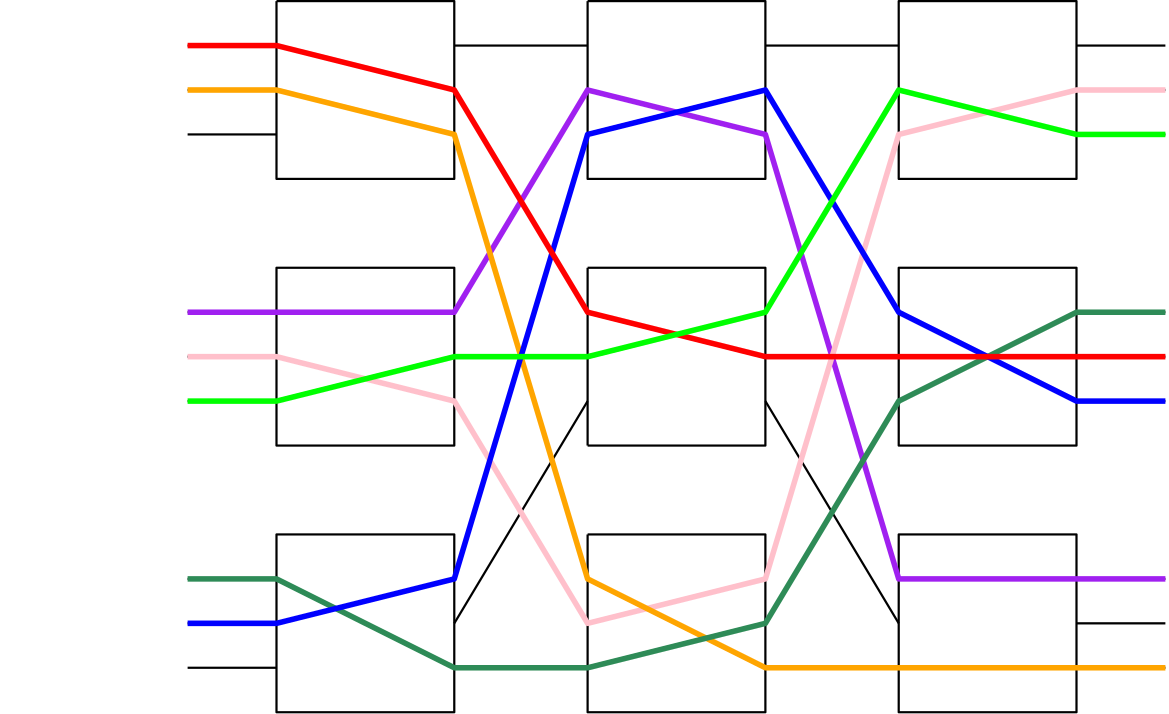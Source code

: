 <?xml version="1.0"?>
<!DOCTYPE ipe SYSTEM "ipe.dtd">
<ipe version="70107" creator="Ipe 7.1.10">
<info created="D:20160521200058" modified="D:20160523182255"/>
<ipestyle name="basic">
<symbol name="arrow/arc(spx)">
<path stroke="sym-stroke" fill="sym-stroke" pen="sym-pen">
0 0 m
-1 0.333 l
-1 -0.333 l
h
</path>
</symbol>
<symbol name="arrow/farc(spx)">
<path stroke="sym-stroke" fill="white" pen="sym-pen">
0 0 m
-1 0.333 l
-1 -0.333 l
h
</path>
</symbol>
<symbol name="arrow/ptarc(spx)">
<path stroke="sym-stroke" fill="sym-stroke" pen="sym-pen">
0 0 m
-1 0.333 l
-0.8 0 l
-1 -0.333 l
h
</path>
</symbol>
<symbol name="arrow/fptarc(spx)">
<path stroke="sym-stroke" fill="white" pen="sym-pen">
0 0 m
-1 0.333 l
-0.8 0 l
-1 -0.333 l
h
</path>
</symbol>
<symbol name="mark/circle(sx)" transformations="translations">
<path fill="sym-stroke">
0.6 0 0 0.6 0 0 e
0.4 0 0 0.4 0 0 e
</path>
</symbol>
<symbol name="mark/disk(sx)" transformations="translations">
<path fill="sym-stroke">
0.6 0 0 0.6 0 0 e
</path>
</symbol>
<symbol name="mark/fdisk(sfx)" transformations="translations">
<group>
<path fill="sym-fill">
0.5 0 0 0.5 0 0 e
</path>
<path fill="sym-stroke" fillrule="eofill">
0.6 0 0 0.6 0 0 e
0.4 0 0 0.4 0 0 e
</path>
</group>
</symbol>
<symbol name="mark/box(sx)" transformations="translations">
<path fill="sym-stroke" fillrule="eofill">
-0.6 -0.6 m
0.6 -0.6 l
0.6 0.6 l
-0.6 0.6 l
h
-0.4 -0.4 m
0.4 -0.4 l
0.4 0.4 l
-0.4 0.4 l
h
</path>
</symbol>
<symbol name="mark/square(sx)" transformations="translations">
<path fill="sym-stroke">
-0.6 -0.6 m
0.6 -0.6 l
0.6 0.6 l
-0.6 0.6 l
h
</path>
</symbol>
<symbol name="mark/fsquare(sfx)" transformations="translations">
<group>
<path fill="sym-fill">
-0.5 -0.5 m
0.5 -0.5 l
0.5 0.5 l
-0.5 0.5 l
h
</path>
<path fill="sym-stroke" fillrule="eofill">
-0.6 -0.6 m
0.6 -0.6 l
0.6 0.6 l
-0.6 0.6 l
h
-0.4 -0.4 m
0.4 -0.4 l
0.4 0.4 l
-0.4 0.4 l
h
</path>
</group>
</symbol>
<symbol name="mark/cross(sx)" transformations="translations">
<group>
<path fill="sym-stroke">
-0.43 -0.57 m
0.57 0.43 l
0.43 0.57 l
-0.57 -0.43 l
h
</path>
<path fill="sym-stroke">
-0.43 0.57 m
0.57 -0.43 l
0.43 -0.57 l
-0.57 0.43 l
h
</path>
</group>
</symbol>
<symbol name="arrow/fnormal(spx)">
<path stroke="sym-stroke" fill="white" pen="sym-pen">
0 0 m
-1 0.333 l
-1 -0.333 l
h
</path>
</symbol>
<symbol name="arrow/pointed(spx)">
<path stroke="sym-stroke" fill="sym-stroke" pen="sym-pen">
0 0 m
-1 0.333 l
-0.8 0 l
-1 -0.333 l
h
</path>
</symbol>
<symbol name="arrow/fpointed(spx)">
<path stroke="sym-stroke" fill="white" pen="sym-pen">
0 0 m
-1 0.333 l
-0.8 0 l
-1 -0.333 l
h
</path>
</symbol>
<symbol name="arrow/linear(spx)">
<path stroke="sym-stroke" pen="sym-pen">
-1 0.333 m
0 0 l
-1 -0.333 l
</path>
</symbol>
<symbol name="arrow/fdouble(spx)">
<path stroke="sym-stroke" fill="white" pen="sym-pen">
0 0 m
-1 0.333 l
-1 -0.333 l
h
-1 0 m
-2 0.333 l
-2 -0.333 l
h
</path>
</symbol>
<symbol name="arrow/double(spx)">
<path stroke="sym-stroke" fill="sym-stroke" pen="sym-pen">
0 0 m
-1 0.333 l
-1 -0.333 l
h
-1 0 m
-2 0.333 l
-2 -0.333 l
h
</path>
</symbol>
<pen name="heavier" value="0.8"/>
<pen name="fat" value="1.2"/>
<pen name="ultrafat" value="2"/>
<symbolsize name="large" value="5"/>
<symbolsize name="small" value="2"/>
<symbolsize name="tiny" value="1.1"/>
<arrowsize name="large" value="10"/>
<arrowsize name="small" value="5"/>
<arrowsize name="tiny" value="3"/>
<color name="red" value="1 0 0"/>
<color name="green" value="0 1 0"/>
<color name="blue" value="0 0 1"/>
<color name="yellow" value="1 1 0"/>
<color name="orange" value="1 0.647 0"/>
<color name="gold" value="1 0.843 0"/>
<color name="purple" value="0.627 0.125 0.941"/>
<color name="gray" value="0.745"/>
<color name="brown" value="0.647 0.165 0.165"/>
<color name="navy" value="0 0 0.502"/>
<color name="pink" value="1 0.753 0.796"/>
<color name="seagreen" value="0.18 0.545 0.341"/>
<color name="turquoise" value="0.251 0.878 0.816"/>
<color name="violet" value="0.933 0.51 0.933"/>
<color name="darkblue" value="0 0 0.545"/>
<color name="darkcyan" value="0 0.545 0.545"/>
<color name="darkgray" value="0.663"/>
<color name="darkgreen" value="0 0.392 0"/>
<color name="darkmagenta" value="0.545 0 0.545"/>
<color name="darkorange" value="1 0.549 0"/>
<color name="darkred" value="0.545 0 0"/>
<color name="lightblue" value="0.678 0.847 0.902"/>
<color name="lightcyan" value="0.878 1 1"/>
<color name="lightgray" value="0.827"/>
<color name="lightgreen" value="0.565 0.933 0.565"/>
<color name="lightyellow" value="1 1 0.878"/>
<dashstyle name="dashed" value="[4] 0"/>
<dashstyle name="dotted" value="[1 3] 0"/>
<dashstyle name="dash dotted" value="[4 2 1 2] 0"/>
<dashstyle name="dash dot dotted" value="[4 2 1 2 1 2] 0"/>
<textsize name="large" value="\large"/>
<textsize name="small" value="\small"/>
<textsize name="tiny" value="\tiny"/>
<textsize name="Large" value="\Large"/>
<textsize name="LARGE" value="\LARGE"/>
<textsize name="huge" value="\huge"/>
<textsize name="Huge" value="\Huge"/>
<textsize name="footnote" value="\footnotesize"/>
<textstyle name="center" begin="\begin{center}" end="\end{center}"/>
<textstyle name="itemize" begin="\begin{itemize}" end="\end{itemize}"/>
<textstyle name="item" begin="\begin{itemize}\item{}" end="\end{itemize}"/>
<gridsize name="4 pts" value="4"/>
<gridsize name="8 pts (~3 mm)" value="8"/>
<gridsize name="16 pts (~6 mm)" value="16"/>
<gridsize name="32 pts (~12 mm)" value="32"/>
<gridsize name="10 pts (~3.5 mm)" value="10"/>
<gridsize name="20 pts (~7 mm)" value="20"/>
<gridsize name="14 pts (~5 mm)" value="14"/>
<gridsize name="28 pts (~10 mm)" value="28"/>
<gridsize name="56 pts (~20 mm)" value="56"/>
<anglesize name="90 deg" value="90"/>
<anglesize name="60 deg" value="60"/>
<anglesize name="45 deg" value="45"/>
<anglesize name="30 deg" value="30"/>
<anglesize name="22.5 deg" value="22.5"/>
<opacity name="10%" value="0.1"/>
<opacity name="30%" value="0.3"/>
<opacity name="50%" value="0.5"/>
<opacity name="75%" value="0.75"/>
<tiling name="falling" angle="-60" step="4" width="1"/>
<tiling name="rising" angle="30" step="4" width="1"/>
</ipestyle>
<page>
<layer name="Blocks"/>
<layer name="Physical_connections"/>
<layer name="Colored_Irrelevant_Connections"/>
<layer name="Rerouted_connections"/>
<layer name="Connection_list"/>
<layer name="1-5_redone"/>
<layer name="8-6_redone"/>
<layer name="9-1_done"/>
<layer name="6-3_redone"/>
<layer name="4-7_redone"/>
<view layers="Blocks Physical_connections Colored_Irrelevant_Connections Rerouted_connections" active="Rerouted_connections"/>
<view layers="Blocks Physical_connections Colored_Irrelevant_Connections Connection_list" active="Connection_list"/>
<view layers="Blocks Physical_connections Colored_Irrelevant_Connections Connection_list 1-5_redone" active="4-7_redone"/>
<view layers="Blocks Physical_connections Colored_Irrelevant_Connections Connection_list 1-5_redone 8-6_redone" active="4-7_redone"/>
<view layers="Blocks Physical_connections Colored_Irrelevant_Connections Connection_list 1-5_redone 8-6_redone 9-1_done" active="4-7_redone"/>
<view layers="Blocks Physical_connections Colored_Irrelevant_Connections Connection_list 1-5_redone 8-6_redone 9-1_done 6-3_redone" active="4-7_redone"/>
<view layers="Blocks Physical_connections Colored_Irrelevant_Connections Connection_list 1-5_redone 8-6_redone 9-1_done 6-3_redone 4-7_redone" active="4-7_redone"/>
<path layer="Blocks" matrix="1 0 0 1 64 0" stroke="black" pen="0.8">
64 784 m
64 720 l
128 720 l
128 784 l
64 784 l
64 784 l
</path>
<path matrix="1 0 0 1 64 0" stroke="black" pen="0.8">
176 784 m
176 720 l
240 720 l
240 784 l
176 784 l
</path>
<path matrix="1 0 0 1 64 0" stroke="black" pen="0.8">
176 624 m
240 624 l
240 688 l
176 688 l
</path>
<path matrix="1 0 0 1 64 0" stroke="black" pen="0.8">
176 592 m
176 528 l
240 528 l
240 592 l
176 592 l
</path>
<path matrix="1 0 0 1 64 0" stroke="black" pen="0.8">
64 688 m
64 624 l
128 624 l
128 688 l
h
</path>
<path matrix="1 0 0 1 64 0" stroke="black" pen="0.8">
64 592 m
64 528 l
128 528 l
128 592 l
h
</path>
<path matrix="1 0 0 1 64 0" stroke="black" pen="0.8">
288 688 m
288 624 l
352 624 l
352 688 l
h
</path>
<path matrix="1 0 0 1 64 0" stroke="black" pen="0.8">
288 592 m
288 528 l
352 528 l
352 592 l
h
</path>
<path matrix="1 0 0 1 64 0" stroke="black" pen="0.8">
288 720 m
288 784 l
352 784 l
352 720 l
h
</path>
<path layer="Physical_connections" matrix="1 0 0 1 64 0" stroke="black" pen="0.8">
32 768 m
64 768 l
</path>
<path matrix="1 0 0 1 64 0" stroke="black" pen="0.8">
32 752 m
64 752 l
</path>
<path matrix="1 0 0 1 64 0" stroke="black" pen="0.8">
32 736 m
64 736 l
</path>
<path matrix="1 0 0 1 64 0" stroke="black" pen="0.8">
32 672 m
64 672 l
</path>
<path matrix="1 0 0 1 64 0" stroke="black" pen="0.8">
32 656 m
64 656 l
</path>
<path matrix="1 0 0 1 64 0" stroke="black" pen="0.8">
32 640 m
64 640 l
</path>
<path matrix="1 0 0 1 64 0" stroke="black" pen="0.8">
32 576 m
64 576 l
</path>
<path matrix="1 0 0 1 64 0" stroke="black" pen="0.8">
32 560 m
64 560 l
</path>
<path matrix="1 0 0 1 64 0" stroke="black" pen="0.8">
32 544 m
64 544 l
</path>
<path matrix="1 0 0 1 64 0" stroke="black" pen="0.8">
128 768 m
176 768 l
176 768 l
</path>
<path matrix="1 0 0 1 64 0" stroke="black" pen="0.8">
128 752 m
176 672 l
</path>
<path matrix="1 0 0 1 64 0" stroke="black" pen="0.8">
128 736 m
176 576 l
</path>
<path matrix="1 0 0 1 64 0" stroke="black" pen="0.8">
128 672 m
176 752 l
</path>
<path matrix="1 0 0 1 64 0" stroke="black" pen="0.8">
128 656 m
176 656 l
</path>
<path matrix="1 0 0 1 64 0" stroke="black" pen="0.8">
128 640 m
176 560 l
</path>
<path matrix="1 0 0 1 64 0" stroke="black" pen="0.8">
128 576 m
176 736 l
</path>
<path matrix="1 0 0 1 64 0" stroke="black" pen="0.8">
128 560 m
176 640 l
</path>
<path matrix="1 0 0 1 64 0" stroke="black" pen="0.8">
128 544 m
176 544 l
</path>
<path matrix="1 0 0 1 176 0" stroke="black" pen="0.8">
128 768 m
176 768 l
176 768 l
</path>
<path matrix="1 0 0 1 176 0" stroke="black" pen="0.8">
128 752 m
176 672 l
</path>
<path matrix="1 0 0 1 176 0" stroke="black" pen="0.8">
128 736 m
176 576 l
</path>
<path matrix="1 0 0 1 176 0" stroke="black" pen="0.8">
128 672 m
176 752 l
</path>
<path matrix="1 0 0 1 176 0" stroke="black" pen="0.8">
128 656 m
176 656 l
</path>
<path matrix="1 0 0 1 176 0" stroke="black" pen="0.8">
128 640 m
176 560 l
</path>
<path matrix="1 0 0 1 176 0" stroke="black" pen="0.8">
128 576 m
176 736 l
</path>
<path matrix="1 0 0 1 176 0" stroke="black" pen="0.8">
128 560 m
176 640 l
</path>
<path matrix="1 0 0 1 176 0" stroke="black" pen="0.8">
128 544 m
176 544 l
</path>
<path matrix="1 0 0 1 384 0" stroke="black" pen="0.8">
32 768 m
64 768 l
</path>
<path matrix="1 0 0 1 384 0" stroke="black" pen="0.8">
32 752 m
64 752 l
</path>
<path matrix="1 0 0 1 384 0" stroke="black" pen="0.8">
32 736 m
64 736 l
</path>
<path matrix="1 0 0 1 384 0" stroke="black" pen="0.8">
32 672 m
64 672 l
</path>
<path matrix="1 0 0 1 384 0" stroke="black" pen="0.8">
32 656 m
64 656 l
</path>
<path matrix="1 0 0 1 384 0" stroke="black" pen="0.8">
32 640 m
64 640 l
</path>
<path matrix="1 0 0 1 384 0" stroke="black" pen="0.8">
32 576 m
64 576 l
</path>
<path matrix="1 0 0 1 384 0" stroke="black" pen="0.8">
32 560 m
64 560 l
</path>
<path matrix="1 0 0 1 384 0" stroke="black" pen="0.8">
32 544 m
64 544 l
</path>
<path layer="Blocks" matrix="1 0 0 1 64 0" stroke="black" pen="0.8">
176 688 m
176 624 l
</path>
<path layer="Rerouted_connections" matrix="1 0 0 1 64 0" stroke="purple" pen="2">
32 672 m
64 672 l
128 672 l
176 752 l
240 736 l
288 576 l
352 576 l
384 576 l
</path>
<path layer="Colored_Irrelevant_Connections" matrix="1 0 0 1 64 0" stroke="pink" pen="2">
32 656 m
64 656 l
128 640 l
176 560 l
240 576 l
288 736 l
352 752 l
384 752 l
</path>
<path matrix="1 0 0 1 64 0" stroke="orange" pen="2">
32 752 m
64 752 l
128 736 l
176 576 l
240 544 l
288 544 l
352 544 l
384 544 l
</path>
<path matrix="1 0 0 1 64 0" stroke="seagreen" pen="2">
32 576 m
64 576 l
128 544 l
176 544 l
240 560 l
288 640 l
352 672 l
384 672 l
</path>
<path layer="Rerouted_connections" matrix="1 0 0 1 64 0" stroke="blue" pen="2">
32 560 m
64 560 l
128 576 l
176 736 l
240 752 l
288 672 l
352 640 l
384 640 l
</path>
<path matrix="1 0 0 1 64 0" stroke="red" pen="2">
32 768 m
64 768 l
128 752 l
176 672 l
240 656 l
288 656 l
352 656 l
384 656 l
</path>
<path matrix="1 0 0 1 64 0" stroke="green" pen="2">
32 640 m
64 640 l
128 656 l
176 656 l
240 672 l
288 752 l
352 736 l
384 736 l
</path>
<text layer="Connection_list" matrix="1 0 0 1 16 -32" transformations="translations" pos="16 736" stroke="red" type="label" width="37.666" height="13.319" depth="0" valign="baseline" size="20">1 - 5</text>
<text matrix="1 0 0 1 16 -32" transformations="translations" pos="16 720" stroke="purple" type="label" width="37.666" height="13.319" depth="0" valign="baseline" size="20">4 - 7</text>
<text matrix="1 0 0 1 16 -32" transformations="translations" pos="16 704" stroke="green" type="label" width="37.666" height="13.319" depth="0" valign="baseline" size="20">6 - 3</text>
<text matrix="1 0 0 1 16 -32" transformations="translations" pos="16 688" stroke="blue" type="label" width="37.666" height="13.319" depth="0" valign="baseline" size="20">8 - 6</text>
<text matrix="1 0 0 1 16 -32" transformations="translations" pos="16 672" stroke="black" type="label" width="37.666" height="13.319" depth="0" valign="baseline" size="20">9 - 1</text>
<path layer="1-5_redone" stroke="red" pen="2">
96 768 m
128 768 l
192 768 l
240 768 l
304 752 l
352 672 l
416 656 l
448 656 l
</path>
<path stroke="red" pen="2">
96 768 m
128 768 l
192 768 l
240 768 l
304 752 l
352 672 l
416 656 l
448 656 l
</path>
<path stroke="black" pen="1">
28.9608 709.365 m
74.0954 709.365 l
</path>
<path layer="8-6_redone" stroke="blue" pen="2">
448 640 m
416 640 l
352 656 l
304 656 l
240 640 l
192 560 l
128 560 l
96 560 l
</path>
<path matrix="1 0 0 1 0 -48" stroke="black" pen="1">
28.9608 709.365 m
74.0954 709.365 l
</path>
<path layer="9-1_done" stroke="black" pen="2">
96 544 m
128 544 l
192 576 l
240 736 l
304 768 l
352 768 l
416 768 l
448 768 l
</path>
<path matrix="1 0 0 1 0 -64" stroke="black" pen="1">
28.9608 709.365 m
74.0954 709.365 l
</path>
<path layer="6-3_redone" stroke="green" pen="2">
448 736 m
416 736 l
352 752 l
304 672 l
240 656 l
192 656 l
128 640 l
96 640 l
</path>
<path matrix="1 0 0 1 0 -32" stroke="black" pen="1">
28.9608 709.365 m
74.0954 709.365 l
</path>
<path layer="4-7_redone" stroke="purple" pen="2">
96 672 m
128 672 l
192 672 l
240 752 l
304 736 l
352 576 l
416 576 l
448 576 l
</path>
<path matrix="1 0 0 1 0 -16" stroke="black" pen="1">
28.9608 709.365 m
74.0954 709.365 l
</path>
</page>
</ipe>
